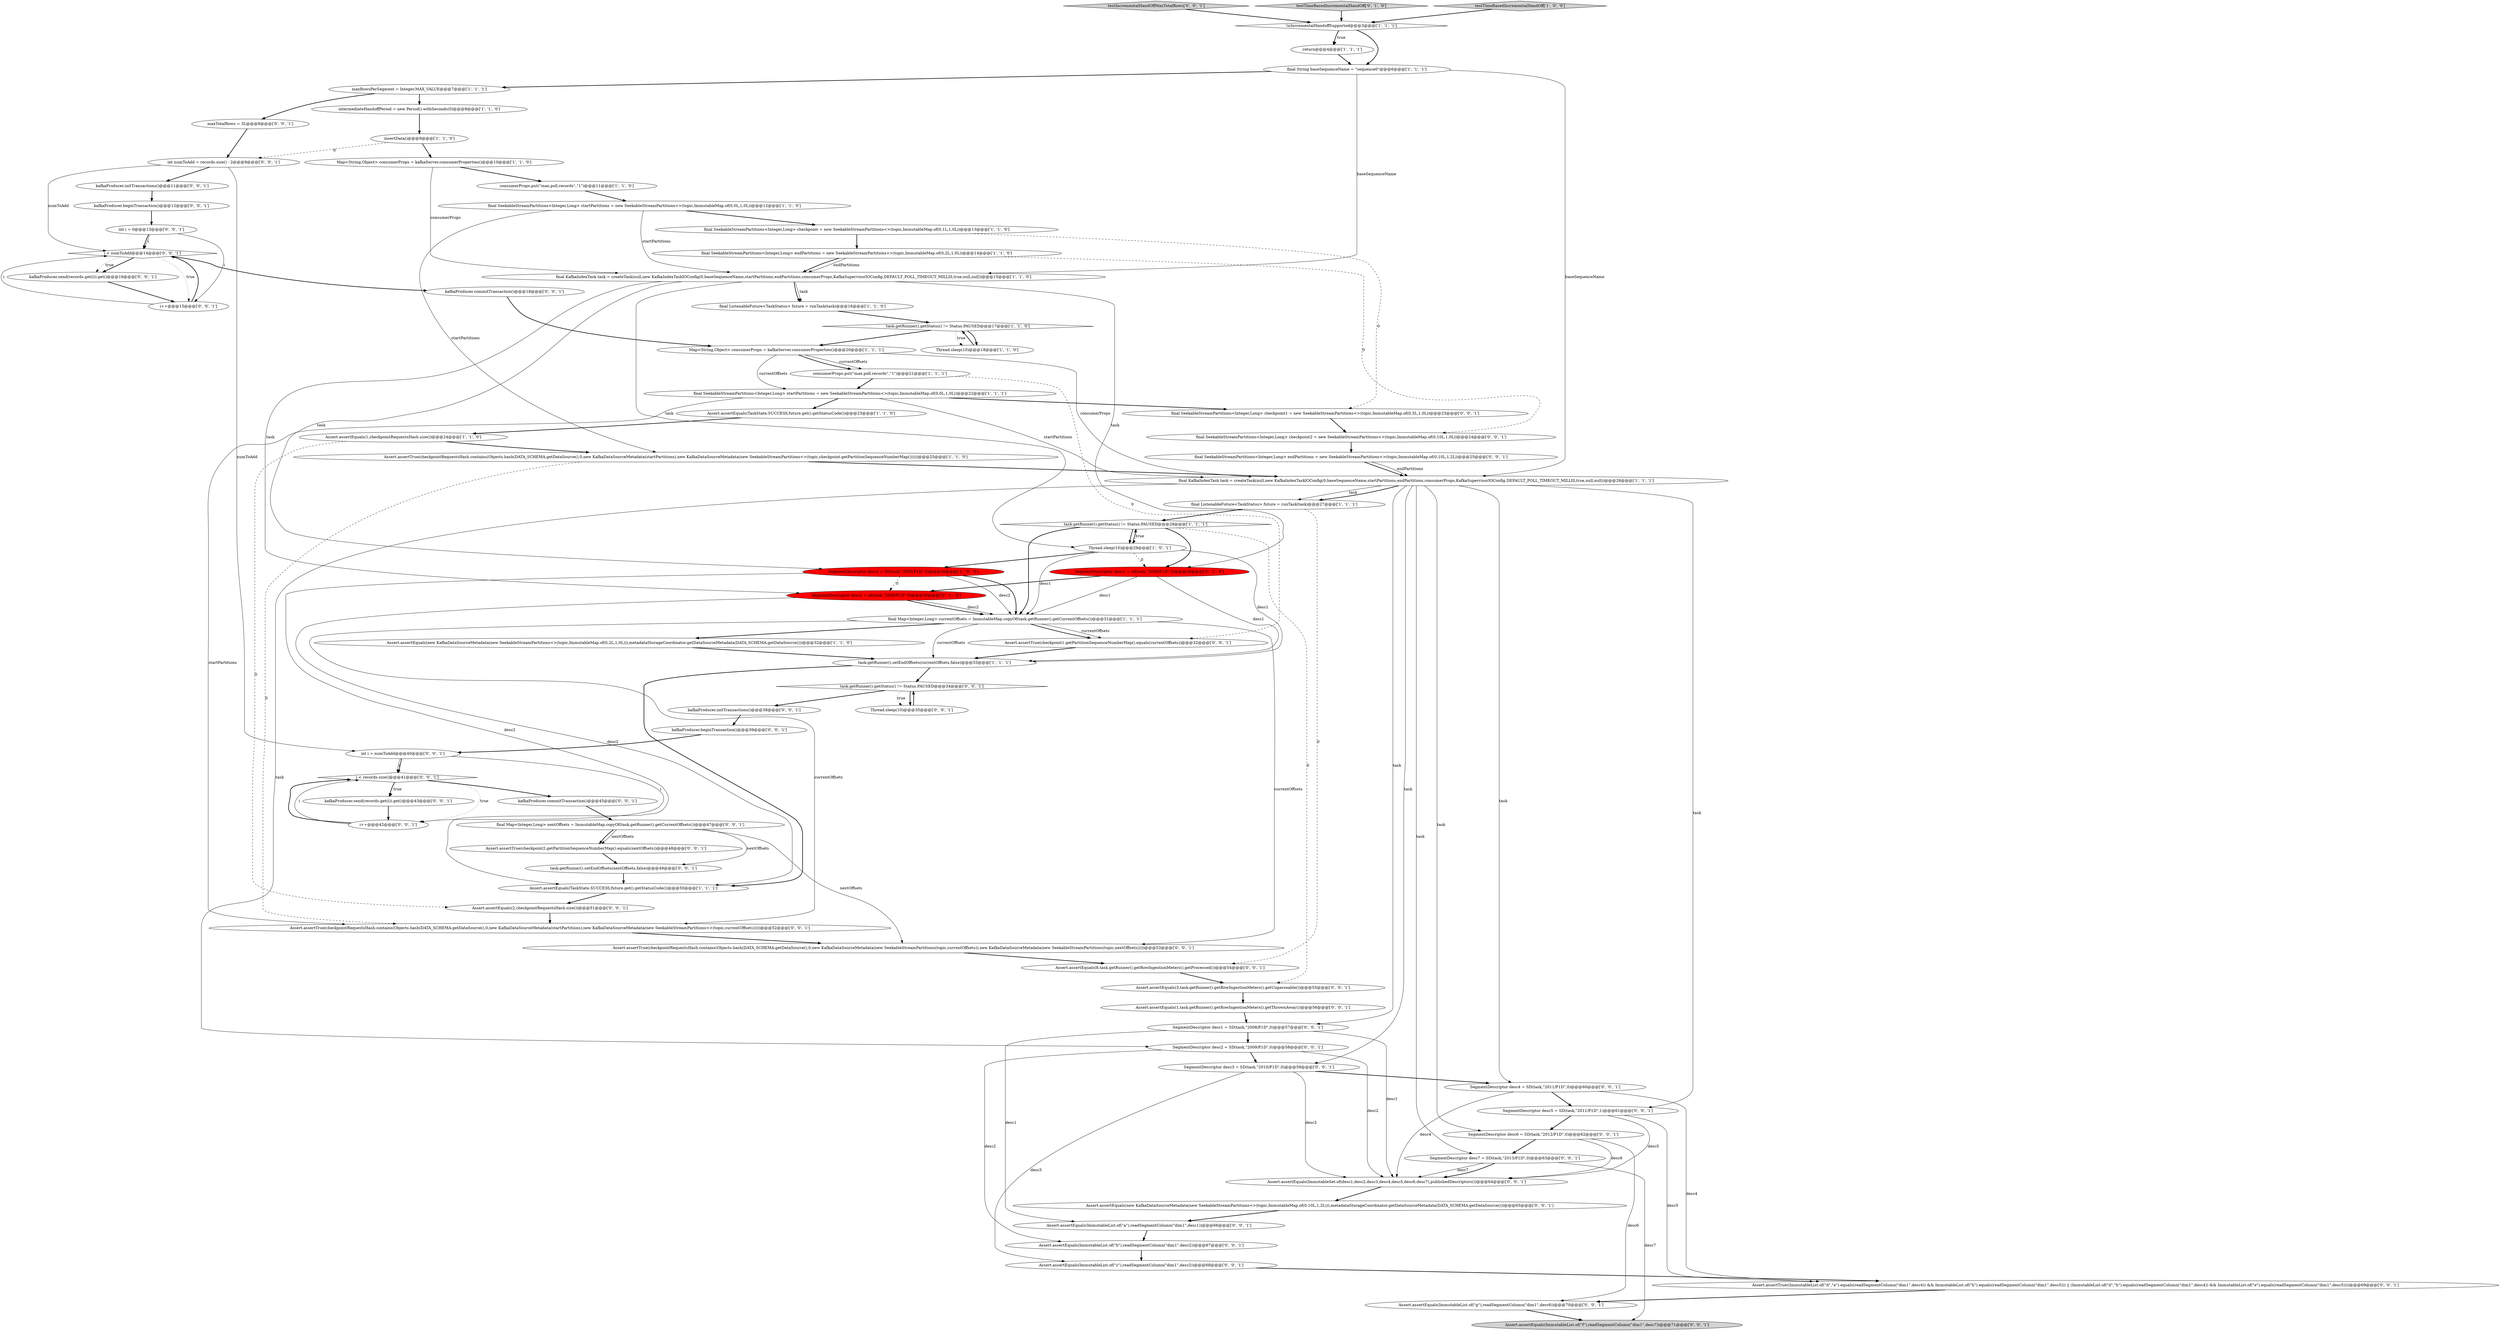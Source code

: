 digraph {
24 [style = filled, label = "final ListenableFuture<TaskStatus> future = runTask(task)@@@16@@@['1', '1', '0']", fillcolor = white, shape = ellipse image = "AAA0AAABBB1BBB"];
64 [style = filled, label = "Assert.assertEquals(3,task.getRunner().getRowIngestionMeters().getUnparseable())@@@55@@@['0', '0', '1']", fillcolor = white, shape = ellipse image = "AAA0AAABBB3BBB"];
3 [style = filled, label = "Assert.assertEquals(TaskState.SUCCESS,future.get().getStatusCode())@@@50@@@['1', '1', '1']", fillcolor = white, shape = ellipse image = "AAA0AAABBB1BBB"];
78 [style = filled, label = "kafkaProducer.commitTransaction()@@@18@@@['0', '0', '1']", fillcolor = white, shape = ellipse image = "AAA0AAABBB3BBB"];
12 [style = filled, label = "final SeekableStreamPartitions<Integer,Long> startPartitions = new SeekableStreamPartitions<>(topic,ImmutableMap.of(0,0L,1,0L))@@@12@@@['1', '1', '0']", fillcolor = white, shape = ellipse image = "AAA0AAABBB1BBB"];
23 [style = filled, label = "return@@@4@@@['1', '1', '1']", fillcolor = white, shape = ellipse image = "AAA0AAABBB1BBB"];
28 [style = filled, label = "final SeekableStreamPartitions<Integer,Long> checkpoint = new SeekableStreamPartitions<>(topic,ImmutableMap.of(0,1L,1,0L))@@@13@@@['1', '1', '0']", fillcolor = white, shape = ellipse image = "AAA0AAABBB1BBB"];
44 [style = filled, label = "testIncrementalHandOffMaxTotalRows['0', '0', '1']", fillcolor = lightgray, shape = diamond image = "AAA0AAABBB3BBB"];
59 [style = filled, label = "Assert.assertEquals(ImmutableList.of(\"f\"),readSegmentColumn(\"dim1\",desc7))@@@71@@@['0', '0', '1']", fillcolor = lightgray, shape = ellipse image = "AAA0AAABBB3BBB"];
58 [style = filled, label = "Assert.assertEquals(new KafkaDataSourceMetadata(new SeekableStreamPartitions<>(topic,ImmutableMap.of(0,10L,1,2L))),metadataStorageCoordinator.getDataSourceMetadata(DATA_SCHEMA.getDataSource()))@@@65@@@['0', '0', '1']", fillcolor = white, shape = ellipse image = "AAA0AAABBB3BBB"];
70 [style = filled, label = "SegmentDescriptor desc5 = SD(task,\"2011/P1D\",1)@@@61@@@['0', '0', '1']", fillcolor = white, shape = ellipse image = "AAA0AAABBB3BBB"];
69 [style = filled, label = "kafkaProducer.beginTransaction()@@@12@@@['0', '0', '1']", fillcolor = white, shape = ellipse image = "AAA0AAABBB3BBB"];
67 [style = filled, label = "final Map<Integer,Long> nextOffsets = ImmutableMap.copyOf(task.getRunner().getCurrentOffsets())@@@47@@@['0', '0', '1']", fillcolor = white, shape = ellipse image = "AAA0AAABBB3BBB"];
15 [style = filled, label = "Map<String,Object> consumerProps = kafkaServer.consumerProperties()@@@20@@@['1', '1', '1']", fillcolor = white, shape = ellipse image = "AAA0AAABBB1BBB"];
48 [style = filled, label = "kafkaProducer.commitTransaction()@@@45@@@['0', '0', '1']", fillcolor = white, shape = ellipse image = "AAA0AAABBB3BBB"];
71 [style = filled, label = "kafkaProducer.beginTransaction()@@@39@@@['0', '0', '1']", fillcolor = white, shape = ellipse image = "AAA0AAABBB3BBB"];
2 [style = filled, label = "SegmentDescriptor desc2 = SD(task,\"2009/P1D\",0)@@@30@@@['1', '0', '0']", fillcolor = red, shape = ellipse image = "AAA1AAABBB1BBB"];
37 [style = filled, label = "final SeekableStreamPartitions<Integer,Long> endPartitions = new SeekableStreamPartitions<>(topic,ImmutableMap.of(0,10L,1,2L))@@@25@@@['0', '0', '1']", fillcolor = white, shape = ellipse image = "AAA0AAABBB3BBB"];
66 [style = filled, label = "SegmentDescriptor desc1 = SD(task,\"2008/P1D\",0)@@@57@@@['0', '0', '1']", fillcolor = white, shape = ellipse image = "AAA0AAABBB3BBB"];
42 [style = filled, label = "Assert.assertEquals(ImmutableList.of(\"c\"),readSegmentColumn(\"dim1\",desc3))@@@68@@@['0', '0', '1']", fillcolor = white, shape = ellipse image = "AAA0AAABBB3BBB"];
60 [style = filled, label = "i++@@@15@@@['0', '0', '1']", fillcolor = white, shape = ellipse image = "AAA0AAABBB3BBB"];
74 [style = filled, label = "Assert.assertEquals(ImmutableSet.of(desc1,desc2,desc3,desc4,desc5,desc6,desc7),publishedDescriptors())@@@64@@@['0', '0', '1']", fillcolor = white, shape = ellipse image = "AAA0AAABBB3BBB"];
75 [style = filled, label = "int i = numToAdd@@@40@@@['0', '0', '1']", fillcolor = white, shape = ellipse image = "AAA0AAABBB3BBB"];
79 [style = filled, label = "SegmentDescriptor desc2 = SD(task,\"2009/P1D\",0)@@@58@@@['0', '0', '1']", fillcolor = white, shape = ellipse image = "AAA0AAABBB3BBB"];
16 [style = filled, label = "Assert.assertTrue(checkpointRequestsHash.contains(Objects.hash(DATA_SCHEMA.getDataSource(),0,new KafkaDataSourceMetadata(startPartitions),new KafkaDataSourceMetadata(new SeekableStreamPartitions<>(topic,checkpoint.getPartitionSequenceNumberMap())))))@@@25@@@['1', '1', '0']", fillcolor = white, shape = ellipse image = "AAA0AAABBB1BBB"];
50 [style = filled, label = "final SeekableStreamPartitions<Integer,Long> checkpoint2 = new SeekableStreamPartitions<>(topic,ImmutableMap.of(0,10L,1,0L))@@@24@@@['0', '0', '1']", fillcolor = white, shape = ellipse image = "AAA0AAABBB3BBB"];
41 [style = filled, label = "final SeekableStreamPartitions<Integer,Long> checkpoint1 = new SeekableStreamPartitions<>(topic,ImmutableMap.of(0,3L,1,0L))@@@23@@@['0', '0', '1']", fillcolor = white, shape = ellipse image = "AAA0AAABBB3BBB"];
30 [style = filled, label = "Assert.assertEquals(TaskState.SUCCESS,future.get().getStatusCode())@@@23@@@['1', '1', '0']", fillcolor = white, shape = ellipse image = "AAA0AAABBB1BBB"];
35 [style = filled, label = "kafkaProducer.send(records.get(i)).get()@@@43@@@['0', '0', '1']", fillcolor = white, shape = ellipse image = "AAA0AAABBB3BBB"];
45 [style = filled, label = "int numToAdd = records.size() - 2@@@9@@@['0', '0', '1']", fillcolor = white, shape = ellipse image = "AAA0AAABBB3BBB"];
18 [style = filled, label = "Thread.sleep(10)@@@29@@@['1', '0', '1']", fillcolor = white, shape = ellipse image = "AAA0AAABBB1BBB"];
6 [style = filled, label = "final ListenableFuture<TaskStatus> future = runTask(task)@@@27@@@['1', '1', '1']", fillcolor = white, shape = ellipse image = "AAA0AAABBB1BBB"];
72 [style = filled, label = "SegmentDescriptor desc7 = SD(task,\"2013/P1D\",0)@@@63@@@['0', '0', '1']", fillcolor = white, shape = ellipse image = "AAA0AAABBB3BBB"];
80 [style = filled, label = "SegmentDescriptor desc6 = SD(task,\"2012/P1D\",0)@@@62@@@['0', '0', '1']", fillcolor = white, shape = ellipse image = "AAA0AAABBB3BBB"];
22 [style = filled, label = "task.getRunner().setEndOffsets(currentOffsets,false)@@@33@@@['1', '1', '1']", fillcolor = white, shape = ellipse image = "AAA0AAABBB1BBB"];
25 [style = filled, label = "Map<String,Object> consumerProps = kafkaServer.consumerProperties()@@@10@@@['1', '1', '0']", fillcolor = white, shape = ellipse image = "AAA0AAABBB1BBB"];
34 [style = filled, label = "kafkaProducer.initTransactions()@@@38@@@['0', '0', '1']", fillcolor = white, shape = ellipse image = "AAA0AAABBB3BBB"];
21 [style = filled, label = "intermediateHandoffPeriod = new Period().withSeconds(0)@@@8@@@['1', '1', '0']", fillcolor = white, shape = ellipse image = "AAA0AAABBB1BBB"];
38 [style = filled, label = "task.getRunner().getStatus() != Status.PAUSED@@@34@@@['0', '0', '1']", fillcolor = white, shape = diamond image = "AAA0AAABBB3BBB"];
52 [style = filled, label = "maxTotalRows = 3L@@@8@@@['0', '0', '1']", fillcolor = white, shape = ellipse image = "AAA0AAABBB3BBB"];
31 [style = filled, label = "testTimeBasedIncrementalHandOff['0', '1', '0']", fillcolor = lightgray, shape = diamond image = "AAA0AAABBB2BBB"];
19 [style = filled, label = "consumerProps.put(\"max.poll.records\",\"1\")@@@11@@@['1', '1', '0']", fillcolor = white, shape = ellipse image = "AAA0AAABBB1BBB"];
54 [style = filled, label = "Assert.assertTrue(checkpointRequestsHash.contains(Objects.hash(DATA_SCHEMA.getDataSource(),0,new KafkaDataSourceMetadata(new SeekableStreamPartitions(topic,currentOffsets)),new KafkaDataSourceMetadata(new SeekableStreamPartitions(topic,nextOffsets)))))@@@53@@@['0', '0', '1']", fillcolor = white, shape = ellipse image = "AAA0AAABBB3BBB"];
33 [style = filled, label = "SegmentDescriptor desc1 = sd(task,\"2008/P1D\",0)@@@29@@@['0', '1', '0']", fillcolor = red, shape = ellipse image = "AAA1AAABBB2BBB"];
68 [style = filled, label = "task.getRunner().setEndOffsets(nextOffsets,false)@@@49@@@['0', '0', '1']", fillcolor = white, shape = ellipse image = "AAA0AAABBB3BBB"];
51 [style = filled, label = "Assert.assertTrue(checkpointRequestsHash.contains(Objects.hash(DATA_SCHEMA.getDataSource(),0,new KafkaDataSourceMetadata(startPartitions),new KafkaDataSourceMetadata(new SeekableStreamPartitions<>(topic,currentOffsets)))))@@@52@@@['0', '0', '1']", fillcolor = white, shape = ellipse image = "AAA0AAABBB3BBB"];
76 [style = filled, label = "Assert.assertTrue((ImmutableList.of(\"d\",\"e\").equals(readSegmentColumn(\"dim1\",desc4)) && ImmutableList.of(\"h\").equals(readSegmentColumn(\"dim1\",desc5))) || (ImmutableList.of(\"d\",\"h\").equals(readSegmentColumn(\"dim1\",desc4)) && ImmutableList.of(\"e\").equals(readSegmentColumn(\"dim1\",desc5))))@@@69@@@['0', '0', '1']", fillcolor = white, shape = ellipse image = "AAA0AAABBB3BBB"];
77 [style = filled, label = "kafkaProducer.send(records.get(i)).get()@@@16@@@['0', '0', '1']", fillcolor = white, shape = ellipse image = "AAA0AAABBB3BBB"];
39 [style = filled, label = "Assert.assertEquals(ImmutableList.of(\"a\"),readSegmentColumn(\"dim1\",desc1))@@@66@@@['0', '0', '1']", fillcolor = white, shape = ellipse image = "AAA0AAABBB3BBB"];
49 [style = filled, label = "SegmentDescriptor desc3 = SD(task,\"2010/P1D\",0)@@@59@@@['0', '0', '1']", fillcolor = white, shape = ellipse image = "AAA0AAABBB3BBB"];
56 [style = filled, label = "Assert.assertTrue(checkpoint1.getPartitionSequenceNumberMap().equals(currentOffsets))@@@32@@@['0', '0', '1']", fillcolor = white, shape = ellipse image = "AAA0AAABBB3BBB"];
26 [style = filled, label = "task.getRunner().getStatus() != Status.PAUSED@@@28@@@['1', '1', '1']", fillcolor = white, shape = diamond image = "AAA0AAABBB1BBB"];
27 [style = filled, label = "Thread.sleep(10)@@@18@@@['1', '1', '0']", fillcolor = white, shape = ellipse image = "AAA0AAABBB1BBB"];
55 [style = filled, label = "Assert.assertTrue(checkpoint2.getPartitionSequenceNumberMap().equals(nextOffsets))@@@48@@@['0', '0', '1']", fillcolor = white, shape = ellipse image = "AAA0AAABBB3BBB"];
61 [style = filled, label = "Thread.sleep(10)@@@35@@@['0', '0', '1']", fillcolor = white, shape = ellipse image = "AAA0AAABBB3BBB"];
73 [style = filled, label = "Assert.assertEquals(ImmutableList.of(\"b\"),readSegmentColumn(\"dim1\",desc2))@@@67@@@['0', '0', '1']", fillcolor = white, shape = ellipse image = "AAA0AAABBB3BBB"];
43 [style = filled, label = "i < numToAdd@@@14@@@['0', '0', '1']", fillcolor = white, shape = diamond image = "AAA0AAABBB3BBB"];
62 [style = filled, label = "Assert.assertEquals(2,checkpointRequestsHash.size())@@@51@@@['0', '0', '1']", fillcolor = white, shape = ellipse image = "AAA0AAABBB3BBB"];
7 [style = filled, label = "insertData()@@@9@@@['1', '1', '0']", fillcolor = white, shape = ellipse image = "AAA0AAABBB1BBB"];
29 [style = filled, label = "task.getRunner().getStatus() != Status.PAUSED@@@17@@@['1', '1', '0']", fillcolor = white, shape = diamond image = "AAA0AAABBB1BBB"];
36 [style = filled, label = "Assert.assertEquals(1,task.getRunner().getRowIngestionMeters().getThrownAway())@@@56@@@['0', '0', '1']", fillcolor = white, shape = ellipse image = "AAA0AAABBB3BBB"];
53 [style = filled, label = "Assert.assertEquals(8,task.getRunner().getRowIngestionMeters().getProcessed())@@@54@@@['0', '0', '1']", fillcolor = white, shape = ellipse image = "AAA0AAABBB3BBB"];
5 [style = filled, label = "Assert.assertEquals(new KafkaDataSourceMetadata(new SeekableStreamPartitions<>(topic,ImmutableMap.of(0,2L,1,0L))),metadataStorageCoordinator.getDataSourceMetadata(DATA_SCHEMA.getDataSource()))@@@32@@@['1', '1', '0']", fillcolor = white, shape = ellipse image = "AAA0AAABBB1BBB"];
8 [style = filled, label = "final SeekableStreamPartitions<Integer,Long> startPartitions = new SeekableStreamPartitions<>(topic,ImmutableMap.of(0,0L,1,0L))@@@22@@@['1', '1', '1']", fillcolor = white, shape = ellipse image = "AAA0AAABBB1BBB"];
32 [style = filled, label = "SegmentDescriptor desc2 = sd(task,\"2009/P1D\",0)@@@30@@@['0', '1', '0']", fillcolor = red, shape = ellipse image = "AAA1AAABBB2BBB"];
40 [style = filled, label = "int i = 0@@@13@@@['0', '0', '1']", fillcolor = white, shape = ellipse image = "AAA0AAABBB3BBB"];
14 [style = filled, label = "final KafkaIndexTask task = createTask(null,new KafkaIndexTaskIOConfig(0,baseSequenceName,startPartitions,endPartitions,consumerProps,KafkaSupervisorIOConfig.DEFAULT_POLL_TIMEOUT_MILLIS,true,null,null))@@@15@@@['1', '1', '0']", fillcolor = white, shape = ellipse image = "AAA0AAABBB1BBB"];
46 [style = filled, label = "kafkaProducer.initTransactions()@@@11@@@['0', '0', '1']", fillcolor = white, shape = ellipse image = "AAA0AAABBB3BBB"];
65 [style = filled, label = "SegmentDescriptor desc4 = SD(task,\"2011/P1D\",0)@@@60@@@['0', '0', '1']", fillcolor = white, shape = ellipse image = "AAA0AAABBB3BBB"];
57 [style = filled, label = "i < records.size()@@@41@@@['0', '0', '1']", fillcolor = white, shape = diamond image = "AAA0AAABBB3BBB"];
10 [style = filled, label = "final SeekableStreamPartitions<Integer,Long> endPartitions = new SeekableStreamPartitions<>(topic,ImmutableMap.of(0,2L,1,0L))@@@14@@@['1', '1', '0']", fillcolor = white, shape = ellipse image = "AAA0AAABBB1BBB"];
4 [style = filled, label = "consumerProps.put(\"max.poll.records\",\"1\")@@@21@@@['1', '1', '1']", fillcolor = white, shape = ellipse image = "AAA0AAABBB1BBB"];
0 [style = filled, label = "testTimeBasedIncrementalHandOff['1', '0', '0']", fillcolor = lightgray, shape = diamond image = "AAA0AAABBB1BBB"];
1 [style = filled, label = "maxRowsPerSegment = Integer.MAX_VALUE@@@7@@@['1', '1', '1']", fillcolor = white, shape = ellipse image = "AAA0AAABBB1BBB"];
13 [style = filled, label = "final KafkaIndexTask task = createTask(null,new KafkaIndexTaskIOConfig(0,baseSequenceName,startPartitions,endPartitions,consumerProps,KafkaSupervisorIOConfig.DEFAULT_POLL_TIMEOUT_MILLIS,true,null,null))@@@26@@@['1', '1', '1']", fillcolor = white, shape = ellipse image = "AAA0AAABBB1BBB"];
11 [style = filled, label = "!isIncrementalHandoffSupported@@@3@@@['1', '1', '1']", fillcolor = white, shape = diamond image = "AAA0AAABBB1BBB"];
9 [style = filled, label = "Assert.assertEquals(1,checkpointRequestsHash.size())@@@24@@@['1', '1', '0']", fillcolor = white, shape = ellipse image = "AAA0AAABBB1BBB"];
17 [style = filled, label = "final String baseSequenceName = \"sequence0\"@@@6@@@['1', '1', '1']", fillcolor = white, shape = ellipse image = "AAA0AAABBB1BBB"];
47 [style = filled, label = "i++@@@42@@@['0', '0', '1']", fillcolor = white, shape = ellipse image = "AAA0AAABBB3BBB"];
63 [style = filled, label = "Assert.assertEquals(ImmutableList.of(\"g\"),readSegmentColumn(\"dim1\",desc6))@@@70@@@['0', '0', '1']", fillcolor = white, shape = ellipse image = "AAA0AAABBB3BBB"];
20 [style = filled, label = "final Map<Integer,Long> currentOffsets = ImmutableMap.copyOf(task.getRunner().getCurrentOffsets())@@@31@@@['1', '1', '1']", fillcolor = white, shape = ellipse image = "AAA0AAABBB1BBB"];
8->30 [style = bold, label=""];
14->24 [style = bold, label=""];
70->80 [style = bold, label=""];
29->15 [style = bold, label=""];
55->68 [style = bold, label=""];
64->36 [style = bold, label=""];
4->56 [style = dashed, label="0"];
18->22 [style = solid, label="desc1"];
10->50 [style = dashed, label="0"];
14->18 [style = solid, label="task"];
79->73 [style = solid, label="desc2"];
2->32 [style = dashed, label="0"];
13->6 [style = solid, label="task"];
12->14 [style = solid, label="startPartitions"];
43->78 [style = bold, label=""];
3->62 [style = bold, label=""];
2->20 [style = solid, label="desc2"];
79->49 [style = bold, label=""];
9->16 [style = bold, label=""];
72->74 [style = solid, label="desc7"];
28->41 [style = dashed, label="0"];
67->55 [style = solid, label="nextOffsets"];
1->21 [style = bold, label=""];
66->74 [style = solid, label="desc1"];
25->19 [style = bold, label=""];
77->60 [style = bold, label=""];
45->43 [style = solid, label="numToAdd"];
54->53 [style = bold, label=""];
4->8 [style = bold, label=""];
23->17 [style = bold, label=""];
20->22 [style = solid, label="currentOffsets"];
13->80 [style = solid, label="task"];
32->20 [style = bold, label=""];
13->66 [style = solid, label="task"];
18->33 [style = dashed, label="0"];
8->13 [style = solid, label="startPartitions"];
42->76 [style = bold, label=""];
2->20 [style = bold, label=""];
12->28 [style = bold, label=""];
19->12 [style = bold, label=""];
10->14 [style = bold, label=""];
51->54 [style = bold, label=""];
50->37 [style = bold, label=""];
14->32 [style = solid, label="task"];
52->45 [style = bold, label=""];
20->56 [style = solid, label="currentOffsets"];
14->24 [style = solid, label="task"];
6->53 [style = dashed, label="0"];
57->47 [style = dotted, label="true"];
80->74 [style = solid, label="desc6"];
71->75 [style = bold, label=""];
49->42 [style = solid, label="desc3"];
31->11 [style = bold, label=""];
61->38 [style = bold, label=""];
16->51 [style = dashed, label="0"];
70->76 [style = solid, label="desc5"];
58->39 [style = bold, label=""];
66->39 [style = solid, label="desc1"];
47->57 [style = bold, label=""];
34->71 [style = bold, label=""];
29->27 [style = bold, label=""];
22->38 [style = bold, label=""];
18->20 [style = solid, label="desc1"];
14->33 [style = solid, label="task"];
15->8 [style = solid, label="currentOffsets"];
13->49 [style = solid, label="task"];
43->60 [style = dotted, label="true"];
21->7 [style = bold, label=""];
26->18 [style = dotted, label="true"];
11->17 [style = bold, label=""];
45->46 [style = bold, label=""];
27->29 [style = bold, label=""];
37->13 [style = bold, label=""];
53->64 [style = bold, label=""];
5->22 [style = bold, label=""];
36->66 [style = bold, label=""];
41->50 [style = bold, label=""];
57->35 [style = bold, label=""];
79->74 [style = solid, label="desc2"];
26->20 [style = bold, label=""];
13->65 [style = solid, label="task"];
13->72 [style = solid, label="task"];
16->13 [style = bold, label=""];
6->26 [style = bold, label=""];
8->41 [style = bold, label=""];
17->1 [style = bold, label=""];
62->51 [style = bold, label=""];
1->52 [style = bold, label=""];
63->59 [style = bold, label=""];
80->72 [style = bold, label=""];
65->76 [style = solid, label="desc4"];
68->3 [style = bold, label=""];
43->77 [style = bold, label=""];
18->26 [style = bold, label=""];
0->11 [style = bold, label=""];
49->74 [style = solid, label="desc3"];
49->65 [style = bold, label=""];
80->63 [style = solid, label="desc6"];
30->9 [style = bold, label=""];
78->15 [style = bold, label=""];
12->16 [style = solid, label="startPartitions"];
69->40 [style = bold, label=""];
65->74 [style = solid, label="desc4"];
15->4 [style = solid, label="currentOffsets"];
32->3 [style = solid, label="desc2"];
25->14 [style = solid, label="consumerProps"];
2->3 [style = solid, label="desc2"];
39->73 [style = bold, label=""];
26->64 [style = dashed, label="0"];
67->68 [style = solid, label="nextOffsets"];
7->45 [style = dashed, label="0"];
9->62 [style = dashed, label="0"];
38->34 [style = bold, label=""];
75->47 [style = solid, label="i"];
20->54 [style = solid, label="currentOffsets"];
33->32 [style = bold, label=""];
72->59 [style = solid, label="desc7"];
46->69 [style = bold, label=""];
13->6 [style = bold, label=""];
40->43 [style = bold, label=""];
60->43 [style = bold, label=""];
38->61 [style = dotted, label="true"];
74->58 [style = bold, label=""];
40->60 [style = solid, label="i"];
37->13 [style = solid, label="endPartitions"];
17->14 [style = solid, label="baseSequenceName"];
72->74 [style = bold, label=""];
28->10 [style = bold, label=""];
40->43 [style = solid, label="i"];
20->56 [style = bold, label=""];
65->70 [style = bold, label=""];
13->79 [style = solid, label="task"];
57->35 [style = dotted, label="true"];
14->2 [style = solid, label="task"];
29->27 [style = dotted, label="true"];
11->23 [style = dotted, label="true"];
10->14 [style = solid, label="endPartitions"];
45->75 [style = solid, label="numToAdd"];
75->57 [style = bold, label=""];
24->29 [style = bold, label=""];
38->61 [style = bold, label=""];
18->2 [style = bold, label=""];
15->13 [style = solid, label="consumerProps"];
47->57 [style = solid, label="i"];
8->51 [style = solid, label="startPartitions"];
13->70 [style = solid, label="task"];
20->5 [style = bold, label=""];
57->48 [style = bold, label=""];
22->3 [style = bold, label=""];
73->42 [style = bold, label=""];
20->51 [style = solid, label="currentOffsets"];
75->57 [style = solid, label="i"];
67->55 [style = bold, label=""];
33->20 [style = solid, label="desc1"];
32->20 [style = solid, label="desc2"];
48->67 [style = bold, label=""];
15->4 [style = bold, label=""];
35->47 [style = bold, label=""];
56->22 [style = bold, label=""];
44->11 [style = bold, label=""];
70->74 [style = solid, label="desc5"];
67->54 [style = solid, label="nextOffsets"];
7->25 [style = bold, label=""];
17->13 [style = solid, label="baseSequenceName"];
43->77 [style = dotted, label="true"];
33->22 [style = solid, label="desc1"];
60->43 [style = solid, label="i"];
26->33 [style = bold, label=""];
11->23 [style = bold, label=""];
76->63 [style = bold, label=""];
66->79 [style = bold, label=""];
26->18 [style = bold, label=""];
}
